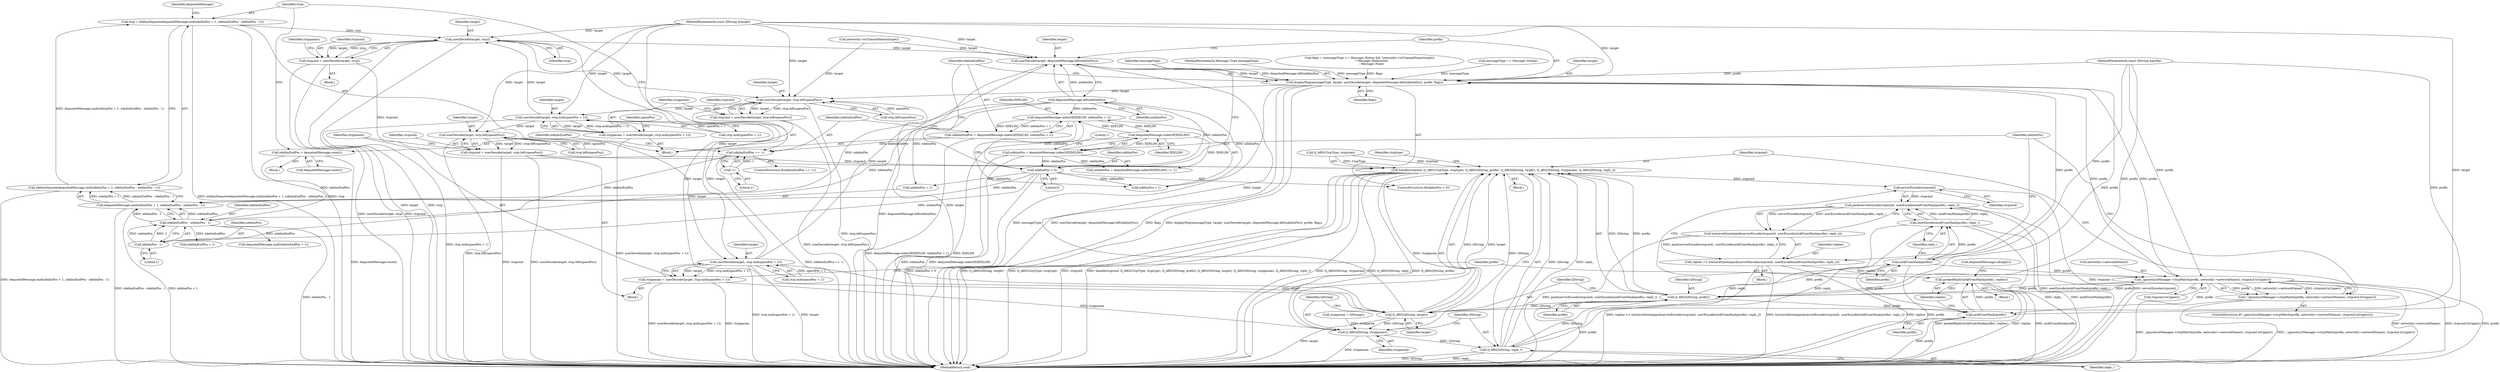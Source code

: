 digraph "0_quassel_a4ca568cdf68cf4a0343eb161518dc8e50cea87d_4@integer" {
"1000188" [label="(Call,ctcp = xdelimDequote(dequotedMessage.mid(xdelimPos + 1, xdelimEndPos - xdelimPos - 1)))"];
"1000190" [label="(Call,xdelimDequote(dequotedMessage.mid(xdelimPos + 1, xdelimEndPos - xdelimPos - 1)))"];
"1000191" [label="(Call,dequotedMessage.mid(xdelimPos + 1, xdelimEndPos - xdelimPos - 1))"];
"1000168" [label="(Call,dequotedMessage.left(xdelimPos))"];
"1000160" [label="(Call,xdelimPos > 0)"];
"1000152" [label="(Call,xdelimPos = dequotedMessage.indexOf(XDELIM))"];
"1000154" [label="(Call,dequotedMessage.indexOf(XDELIM))"];
"1000174" [label="(Call,dequotedMessage.indexOf(XDELIM, xdelimPos + 1))"];
"1000195" [label="(Call,xdelimEndPos - xdelimPos - 1)"];
"1000185" [label="(Call,xdelimEndPos = dequotedMessage.count())"];
"1000180" [label="(Call,xdelimEndPos == -1)"];
"1000172" [label="(Call,xdelimEndPos = dequotedMessage.indexOf(XDELIM, xdelimPos + 1))"];
"1000182" [label="(Call,-1)"];
"1000197" [label="(Call,xdelimPos - 1)"];
"1000250" [label="(Call,userDecode(target, ctcp))"];
"1000166" [label="(Call,userDecode(target, dequotedMessage.left(xdelimPos)))"];
"1000163" [label="(Call,displayMsg(messageType, target, userDecode(target, dequotedMessage.left(xdelimPos)), prefix, flags))"];
"1000209" [label="(Call,userDecode(target, ctcp.left(spacePos)))"];
"1000207" [label="(Call,ctcpcmd = userDecode(target, ctcp.left(spacePos)))"];
"1000216" [label="(Call,userDecode(target, ctcp.mid(spacePos + 1)))"];
"1000214" [label="(Call,ctcpparam = userDecode(target, ctcp.mid(spacePos + 1)))"];
"1000234" [label="(Call,userDecode(target, ctcp.left(spacePos)))"];
"1000232" [label="(Call,ctcpcmd = userDecode(target, ctcp.left(spacePos)))"];
"1000267" [label="(Call,handle(ctcpcmd, Q_ARG(CtcpType, ctcptype), Q_ARG(QString, prefix), Q_ARG(QString, target), Q_ARG(QString, ctcpparam), Q_ARG(QString, reply_)))"];
"1000296" [label="(Call,serverEncode(ctcpcmd))"];
"1000295" [label="(Call,pack(serverEncode(ctcpcmd), userEncode(nickFromMask(prefix), reply_)))"];
"1000294" [label="(Call,lowLevelQuote(pack(serverEncode(ctcpcmd), userEncode(nickFromMask(prefix), reply_))))"];
"1000292" [label="(Call,replies << lowLevelQuote(pack(serverEncode(ctcpcmd), userEncode(nickFromMask(prefix), reply_))))"];
"1000310" [label="(Call,packedReply(nickFromMask(prefix), replies))"];
"1000240" [label="(Call,userDecode(target, ctcp.mid(spacePos + 1)))"];
"1000238" [label="(Call,ctcpparam = userDecode(target, ctcp.mid(spacePos + 1)))"];
"1000278" [label="(Call,Q_ARG(QString, ctcpparam))"];
"1000281" [label="(Call,Q_ARG(QString, reply_))"];
"1000272" [label="(Call,Q_ARG(QString, prefix))"];
"1000261" [label="(Call,_ignoreListManager->ctcpMatch(prefix, network()->networkName(), ctcpcmd.toUpper()))"];
"1000260" [label="(Call,!_ignoreListManager->ctcpMatch(prefix, network()->networkName(), ctcpcmd.toUpper()))"];
"1000311" [label="(Call,nickFromMask(prefix))"];
"1000275" [label="(Call,Q_ARG(QString, target))"];
"1000299" [label="(Call,nickFromMask(prefix))"];
"1000298" [label="(Call,userEncode(nickFromMask(prefix), reply_))"];
"1000248" [label="(Call,ctcpcmd = userDecode(target, ctcp))"];
"1000287" [label="(Identifier,ctcptype)"];
"1000195" [label="(Call,xdelimEndPos - xdelimPos - 1)"];
"1000217" [label="(Identifier,target)"];
"1000316" [label="(Call,dequotedMessage.isEmpty())"];
"1000185" [label="(Call,xdelimEndPos = dequotedMessage.count())"];
"1000155" [label="(Identifier,XDELIM)"];
"1000169" [label="(Identifier,xdelimPos)"];
"1000294" [label="(Call,lowLevelQuote(pack(serverEncode(ctcpcmd), userEncode(nickFromMask(prefix), reply_))))"];
"1000293" [label="(Identifier,replies)"];
"1000218" [label="(Call,ctcp.mid(spacePos + 1))"];
"1000152" [label="(Call,xdelimPos = dequotedMessage.indexOf(XDELIM))"];
"1000259" [label="(ControlStructure,if(!_ignoreListManager->ctcpMatch(prefix, network()->networkName(), ctcpcmd.toUpper())))"];
"1000240" [label="(Call,userDecode(target, ctcp.mid(spacePos + 1)))"];
"1000161" [label="(Identifier,xdelimPos)"];
"1000186" [label="(Identifier,xdelimEndPos)"];
"1000276" [label="(Identifier,QString)"];
"1000281" [label="(Call,Q_ARG(QString, reply_))"];
"1000272" [label="(Call,Q_ARG(QString, prefix))"];
"1000295" [label="(Call,pack(serverEncode(ctcpcmd), userEncode(nickFromMask(prefix), reply_)))"];
"1000248" [label="(Call,ctcpcmd = userDecode(target, ctcp))"];
"1000207" [label="(Call,ctcpcmd = userDecode(target, ctcp.left(spacePos)))"];
"1000291" [label="(Block,)"];
"1000273" [label="(Identifier,QString)"];
"1000350" [label="(MethodReturn,void)"];
"1000191" [label="(Call,dequotedMessage.mid(xdelimPos + 1, xdelimEndPos - xdelimPos - 1))"];
"1000103" [label="(MethodParameterIn,const QString &target)"];
"1000167" [label="(Identifier,target)"];
"1000157" [label="(Literal,1)"];
"1000251" [label="(Identifier,target)"];
"1000172" [label="(Call,xdelimEndPos = dequotedMessage.indexOf(XDELIM, xdelimPos + 1))"];
"1000300" [label="(Identifier,prefix)"];
"1000154" [label="(Call,dequotedMessage.indexOf(XDELIM))"];
"1000190" [label="(Call,xdelimDequote(dequotedMessage.mid(xdelimPos + 1, xdelimEndPos - xdelimPos - 1)))"];
"1000254" [label="(Identifier,ctcpparam)"];
"1000176" [label="(Call,xdelimPos + 1)"];
"1000182" [label="(Call,-1)"];
"1000203" [label="(Call,xdelimEndPos + 1)"];
"1000236" [label="(Call,ctcp.left(spacePos))"];
"1000296" [label="(Call,serverEncode(ctcpcmd))"];
"1000211" [label="(Call,ctcp.left(spacePos))"];
"1000171" [label="(Identifier,flags)"];
"1000162" [label="(Literal,0)"];
"1000187" [label="(Call,dequotedMessage.count())"];
"1000299" [label="(Call,nickFromMask(prefix))"];
"1000267" [label="(Call,handle(ctcpcmd, Q_ARG(CtcpType, ctcptype), Q_ARG(QString, prefix), Q_ARG(QString, target), Q_ARG(QString, ctcpparam), Q_ARG(QString, reply_)))"];
"1000153" [label="(Identifier,xdelimPos)"];
"1000250" [label="(Call,userDecode(target, ctcp))"];
"1000160" [label="(Call,xdelimPos > 0)"];
"1000164" [label="(Identifier,messageType)"];
"1000232" [label="(Call,ctcpcmd = userDecode(target, ctcp.left(spacePos)))"];
"1000238" [label="(Call,ctcpparam = userDecode(target, ctcp.mid(spacePos + 1)))"];
"1000165" [label="(Identifier,target)"];
"1000199" [label="(Literal,1)"];
"1000130" [label="(Call,network()->isChannelName(target))"];
"1000102" [label="(MethodParameterIn,const QString &prefix)"];
"1000188" [label="(Call,ctcp = xdelimDequote(dequotedMessage.mid(xdelimPos + 1, xdelimEndPos - xdelimPos - 1)))"];
"1000197" [label="(Call,xdelimPos - 1)"];
"1000168" [label="(Call,dequotedMessage.left(xdelimPos))"];
"1000268" [label="(Identifier,ctcpcmd)"];
"1000101" [label="(MethodParameterIn,Message::Type messageType)"];
"1000274" [label="(Identifier,prefix)"];
"1000280" [label="(Identifier,ctcpparam)"];
"1000234" [label="(Call,userDecode(target, ctcp.left(spacePos)))"];
"1000249" [label="(Identifier,ctcpcmd)"];
"1000122" [label="(Call,flags = (messageType == Message::Notice && !network()->isChannelName(target))\n    ? Message::Redirected\n    : Message::None)"];
"1000301" [label="(Identifier,reply_)"];
"1000298" [label="(Call,userEncode(nickFromMask(prefix), reply_))"];
"1000170" [label="(Identifier,prefix)"];
"1000233" [label="(Identifier,ctcpcmd)"];
"1000159" [label="(ControlStructure,if(xdelimPos > 0))"];
"1000277" [label="(Identifier,target)"];
"1000192" [label="(Call,xdelimPos + 1)"];
"1000241" [label="(Identifier,target)"];
"1000209" [label="(Call,userDecode(target, ctcp.left(spacePos)))"];
"1000252" [label="(Identifier,ctcp)"];
"1000265" [label="(Block,)"];
"1000235" [label="(Identifier,target)"];
"1000180" [label="(Call,xdelimEndPos == -1)"];
"1000181" [label="(Identifier,xdelimEndPos)"];
"1000262" [label="(Identifier,prefix)"];
"1000173" [label="(Identifier,xdelimEndPos)"];
"1000215" [label="(Identifier,ctcpparam)"];
"1000198" [label="(Identifier,xdelimPos)"];
"1000231" [label="(Block,)"];
"1000158" [label="(Block,)"];
"1000210" [label="(Identifier,target)"];
"1000297" [label="(Identifier,ctcpcmd)"];
"1000126" [label="(Call,messageType == Message::Notice)"];
"1000214" [label="(Call,ctcpparam = userDecode(target, ctcp.mid(spacePos + 1)))"];
"1000279" [label="(Identifier,QString)"];
"1000312" [label="(Identifier,prefix)"];
"1000282" [label="(Identifier,QString)"];
"1000201" [label="(Identifier,dequotedMessage)"];
"1000189" [label="(Identifier,ctcp)"];
"1000269" [label="(Call,Q_ARG(CtcpType, ctcptype))"];
"1000260" [label="(Call,!_ignoreListManager->ctcpMatch(prefix, network()->networkName(), ctcpcmd.toUpper()))"];
"1000309" [label="(Block,)"];
"1000261" [label="(Call,_ignoreListManager->ctcpMatch(prefix, network()->networkName(), ctcpcmd.toUpper()))"];
"1000175" [label="(Identifier,XDELIM)"];
"1000208" [label="(Identifier,ctcpcmd)"];
"1000275" [label="(Call,Q_ARG(QString, target))"];
"1000163" [label="(Call,displayMsg(messageType, target, userDecode(target, dequotedMessage.left(xdelimPos)), prefix, flags))"];
"1000278" [label="(Call,Q_ARG(QString, ctcpparam))"];
"1000256" [label="(Call,ctcpparam = QString())"];
"1000196" [label="(Identifier,xdelimEndPos)"];
"1000216" [label="(Call,userDecode(target, ctcp.mid(spacePos + 1)))"];
"1000179" [label="(ControlStructure,if(xdelimEndPos == -1))"];
"1000174" [label="(Call,dequotedMessage.indexOf(XDELIM, xdelimPos + 1))"];
"1000311" [label="(Call,nickFromMask(prefix))"];
"1000166" [label="(Call,userDecode(target, dequotedMessage.left(xdelimPos)))"];
"1000202" [label="(Call,dequotedMessage.mid(xdelimEndPos + 1))"];
"1000239" [label="(Identifier,ctcpparam)"];
"1000313" [label="(Identifier,replies)"];
"1000151" [label="(Call,(xdelimPos = dequotedMessage.indexOf(XDELIM)) != -1)"];
"1000242" [label="(Call,ctcp.mid(spacePos + 1))"];
"1000264" [label="(Call,ctcpcmd.toUpper())"];
"1000292" [label="(Call,replies << lowLevelQuote(pack(serverEncode(ctcpcmd), userEncode(nickFromMask(prefix), reply_))))"];
"1000310" [label="(Call,packedReply(nickFromMask(prefix), replies))"];
"1000247" [label="(Block,)"];
"1000283" [label="(Identifier,reply_)"];
"1000263" [label="(Call,network()->networkName())"];
"1000184" [label="(Block,)"];
"1000223" [label="(Identifier,spacePos)"];
"1000183" [label="(Literal,1)"];
"1000188" -> "1000158"  [label="AST: "];
"1000188" -> "1000190"  [label="CFG: "];
"1000189" -> "1000188"  [label="AST: "];
"1000190" -> "1000188"  [label="AST: "];
"1000201" -> "1000188"  [label="CFG: "];
"1000188" -> "1000350"  [label="DDG: xdelimDequote(dequotedMessage.mid(xdelimPos + 1, xdelimEndPos - xdelimPos - 1))"];
"1000188" -> "1000350"  [label="DDG: ctcp"];
"1000190" -> "1000188"  [label="DDG: dequotedMessage.mid(xdelimPos + 1, xdelimEndPos - xdelimPos - 1)"];
"1000188" -> "1000250"  [label="DDG: ctcp"];
"1000190" -> "1000191"  [label="CFG: "];
"1000191" -> "1000190"  [label="AST: "];
"1000190" -> "1000350"  [label="DDG: dequotedMessage.mid(xdelimPos + 1, xdelimEndPos - xdelimPos - 1)"];
"1000191" -> "1000190"  [label="DDG: xdelimPos + 1"];
"1000191" -> "1000190"  [label="DDG: xdelimEndPos - xdelimPos - 1"];
"1000191" -> "1000195"  [label="CFG: "];
"1000192" -> "1000191"  [label="AST: "];
"1000195" -> "1000191"  [label="AST: "];
"1000191" -> "1000350"  [label="DDG: xdelimEndPos - xdelimPos - 1"];
"1000191" -> "1000350"  [label="DDG: xdelimPos + 1"];
"1000168" -> "1000191"  [label="DDG: xdelimPos"];
"1000160" -> "1000191"  [label="DDG: xdelimPos"];
"1000195" -> "1000191"  [label="DDG: xdelimEndPos"];
"1000195" -> "1000191"  [label="DDG: xdelimPos - 1"];
"1000168" -> "1000166"  [label="AST: "];
"1000168" -> "1000169"  [label="CFG: "];
"1000169" -> "1000168"  [label="AST: "];
"1000166" -> "1000168"  [label="CFG: "];
"1000168" -> "1000166"  [label="DDG: xdelimPos"];
"1000160" -> "1000168"  [label="DDG: xdelimPos"];
"1000168" -> "1000174"  [label="DDG: xdelimPos"];
"1000168" -> "1000176"  [label="DDG: xdelimPos"];
"1000168" -> "1000192"  [label="DDG: xdelimPos"];
"1000168" -> "1000197"  [label="DDG: xdelimPos"];
"1000160" -> "1000159"  [label="AST: "];
"1000160" -> "1000162"  [label="CFG: "];
"1000161" -> "1000160"  [label="AST: "];
"1000162" -> "1000160"  [label="AST: "];
"1000164" -> "1000160"  [label="CFG: "];
"1000173" -> "1000160"  [label="CFG: "];
"1000160" -> "1000350"  [label="DDG: xdelimPos > 0"];
"1000152" -> "1000160"  [label="DDG: xdelimPos"];
"1000160" -> "1000174"  [label="DDG: xdelimPos"];
"1000160" -> "1000176"  [label="DDG: xdelimPos"];
"1000160" -> "1000192"  [label="DDG: xdelimPos"];
"1000160" -> "1000197"  [label="DDG: xdelimPos"];
"1000152" -> "1000151"  [label="AST: "];
"1000152" -> "1000154"  [label="CFG: "];
"1000153" -> "1000152"  [label="AST: "];
"1000154" -> "1000152"  [label="AST: "];
"1000157" -> "1000152"  [label="CFG: "];
"1000152" -> "1000350"  [label="DDG: xdelimPos"];
"1000152" -> "1000350"  [label="DDG: dequotedMessage.indexOf(XDELIM)"];
"1000152" -> "1000151"  [label="DDG: xdelimPos"];
"1000154" -> "1000152"  [label="DDG: XDELIM"];
"1000154" -> "1000155"  [label="CFG: "];
"1000155" -> "1000154"  [label="AST: "];
"1000154" -> "1000350"  [label="DDG: XDELIM"];
"1000154" -> "1000151"  [label="DDG: XDELIM"];
"1000174" -> "1000154"  [label="DDG: XDELIM"];
"1000154" -> "1000174"  [label="DDG: XDELIM"];
"1000174" -> "1000172"  [label="AST: "];
"1000174" -> "1000176"  [label="CFG: "];
"1000175" -> "1000174"  [label="AST: "];
"1000176" -> "1000174"  [label="AST: "];
"1000172" -> "1000174"  [label="CFG: "];
"1000174" -> "1000172"  [label="DDG: XDELIM"];
"1000174" -> "1000172"  [label="DDG: xdelimPos + 1"];
"1000195" -> "1000197"  [label="CFG: "];
"1000196" -> "1000195"  [label="AST: "];
"1000197" -> "1000195"  [label="AST: "];
"1000195" -> "1000350"  [label="DDG: xdelimPos - 1"];
"1000185" -> "1000195"  [label="DDG: xdelimEndPos"];
"1000180" -> "1000195"  [label="DDG: xdelimEndPos"];
"1000197" -> "1000195"  [label="DDG: xdelimPos"];
"1000197" -> "1000195"  [label="DDG: 1"];
"1000195" -> "1000202"  [label="DDG: xdelimEndPos"];
"1000195" -> "1000203"  [label="DDG: xdelimEndPos"];
"1000185" -> "1000184"  [label="AST: "];
"1000185" -> "1000187"  [label="CFG: "];
"1000186" -> "1000185"  [label="AST: "];
"1000187" -> "1000185"  [label="AST: "];
"1000189" -> "1000185"  [label="CFG: "];
"1000185" -> "1000350"  [label="DDG: dequotedMessage.count()"];
"1000180" -> "1000179"  [label="AST: "];
"1000180" -> "1000182"  [label="CFG: "];
"1000181" -> "1000180"  [label="AST: "];
"1000182" -> "1000180"  [label="AST: "];
"1000186" -> "1000180"  [label="CFG: "];
"1000189" -> "1000180"  [label="CFG: "];
"1000180" -> "1000350"  [label="DDG: xdelimEndPos == -1"];
"1000172" -> "1000180"  [label="DDG: xdelimEndPos"];
"1000182" -> "1000180"  [label="DDG: 1"];
"1000172" -> "1000158"  [label="AST: "];
"1000173" -> "1000172"  [label="AST: "];
"1000181" -> "1000172"  [label="CFG: "];
"1000172" -> "1000350"  [label="DDG: dequotedMessage.indexOf(XDELIM, xdelimPos + 1)"];
"1000182" -> "1000183"  [label="CFG: "];
"1000183" -> "1000182"  [label="AST: "];
"1000197" -> "1000199"  [label="CFG: "];
"1000198" -> "1000197"  [label="AST: "];
"1000199" -> "1000197"  [label="AST: "];
"1000250" -> "1000248"  [label="AST: "];
"1000250" -> "1000252"  [label="CFG: "];
"1000251" -> "1000250"  [label="AST: "];
"1000252" -> "1000250"  [label="AST: "];
"1000248" -> "1000250"  [label="CFG: "];
"1000250" -> "1000350"  [label="DDG: target"];
"1000250" -> "1000350"  [label="DDG: ctcp"];
"1000250" -> "1000166"  [label="DDG: target"];
"1000250" -> "1000209"  [label="DDG: target"];
"1000250" -> "1000248"  [label="DDG: target"];
"1000250" -> "1000248"  [label="DDG: ctcp"];
"1000216" -> "1000250"  [label="DDG: target"];
"1000103" -> "1000250"  [label="DDG: target"];
"1000250" -> "1000275"  [label="DDG: target"];
"1000166" -> "1000163"  [label="AST: "];
"1000167" -> "1000166"  [label="AST: "];
"1000170" -> "1000166"  [label="CFG: "];
"1000166" -> "1000350"  [label="DDG: dequotedMessage.left(xdelimPos)"];
"1000166" -> "1000163"  [label="DDG: target"];
"1000166" -> "1000163"  [label="DDG: dequotedMessage.left(xdelimPos)"];
"1000275" -> "1000166"  [label="DDG: target"];
"1000240" -> "1000166"  [label="DDG: target"];
"1000130" -> "1000166"  [label="DDG: target"];
"1000103" -> "1000166"  [label="DDG: target"];
"1000163" -> "1000159"  [label="AST: "];
"1000163" -> "1000171"  [label="CFG: "];
"1000164" -> "1000163"  [label="AST: "];
"1000165" -> "1000163"  [label="AST: "];
"1000170" -> "1000163"  [label="AST: "];
"1000171" -> "1000163"  [label="AST: "];
"1000173" -> "1000163"  [label="CFG: "];
"1000163" -> "1000350"  [label="DDG: messageType"];
"1000163" -> "1000350"  [label="DDG: userDecode(target, dequotedMessage.left(xdelimPos))"];
"1000163" -> "1000350"  [label="DDG: flags"];
"1000163" -> "1000350"  [label="DDG: displayMsg(messageType, target, userDecode(target, dequotedMessage.left(xdelimPos)), prefix, flags)"];
"1000126" -> "1000163"  [label="DDG: messageType"];
"1000101" -> "1000163"  [label="DDG: messageType"];
"1000103" -> "1000163"  [label="DDG: target"];
"1000272" -> "1000163"  [label="DDG: prefix"];
"1000261" -> "1000163"  [label="DDG: prefix"];
"1000299" -> "1000163"  [label="DDG: prefix"];
"1000102" -> "1000163"  [label="DDG: prefix"];
"1000122" -> "1000163"  [label="DDG: flags"];
"1000163" -> "1000209"  [label="DDG: target"];
"1000163" -> "1000261"  [label="DDG: prefix"];
"1000209" -> "1000207"  [label="AST: "];
"1000209" -> "1000211"  [label="CFG: "];
"1000210" -> "1000209"  [label="AST: "];
"1000211" -> "1000209"  [label="AST: "];
"1000207" -> "1000209"  [label="CFG: "];
"1000209" -> "1000350"  [label="DDG: ctcp.left(spacePos)"];
"1000209" -> "1000207"  [label="DDG: target"];
"1000209" -> "1000207"  [label="DDG: ctcp.left(spacePos)"];
"1000275" -> "1000209"  [label="DDG: target"];
"1000240" -> "1000209"  [label="DDG: target"];
"1000130" -> "1000209"  [label="DDG: target"];
"1000103" -> "1000209"  [label="DDG: target"];
"1000211" -> "1000209"  [label="DDG: spacePos"];
"1000209" -> "1000216"  [label="DDG: target"];
"1000207" -> "1000158"  [label="AST: "];
"1000208" -> "1000207"  [label="AST: "];
"1000215" -> "1000207"  [label="CFG: "];
"1000207" -> "1000350"  [label="DDG: userDecode(target, ctcp.left(spacePos))"];
"1000216" -> "1000214"  [label="AST: "];
"1000216" -> "1000218"  [label="CFG: "];
"1000217" -> "1000216"  [label="AST: "];
"1000218" -> "1000216"  [label="AST: "];
"1000214" -> "1000216"  [label="CFG: "];
"1000216" -> "1000350"  [label="DDG: ctcp.mid(spacePos + 1)"];
"1000216" -> "1000214"  [label="DDG: target"];
"1000216" -> "1000214"  [label="DDG: ctcp.mid(spacePos + 1)"];
"1000103" -> "1000216"  [label="DDG: target"];
"1000218" -> "1000216"  [label="DDG: spacePos + 1"];
"1000216" -> "1000234"  [label="DDG: target"];
"1000214" -> "1000158"  [label="AST: "];
"1000215" -> "1000214"  [label="AST: "];
"1000223" -> "1000214"  [label="CFG: "];
"1000214" -> "1000350"  [label="DDG: userDecode(target, ctcp.mid(spacePos + 1))"];
"1000234" -> "1000232"  [label="AST: "];
"1000234" -> "1000236"  [label="CFG: "];
"1000235" -> "1000234"  [label="AST: "];
"1000236" -> "1000234"  [label="AST: "];
"1000232" -> "1000234"  [label="CFG: "];
"1000234" -> "1000350"  [label="DDG: ctcp.left(spacePos)"];
"1000234" -> "1000232"  [label="DDG: target"];
"1000234" -> "1000232"  [label="DDG: ctcp.left(spacePos)"];
"1000103" -> "1000234"  [label="DDG: target"];
"1000236" -> "1000234"  [label="DDG: spacePos"];
"1000234" -> "1000240"  [label="DDG: target"];
"1000232" -> "1000231"  [label="AST: "];
"1000233" -> "1000232"  [label="AST: "];
"1000239" -> "1000232"  [label="CFG: "];
"1000232" -> "1000350"  [label="DDG: ctcpcmd"];
"1000232" -> "1000350"  [label="DDG: userDecode(target, ctcp.left(spacePos))"];
"1000232" -> "1000267"  [label="DDG: ctcpcmd"];
"1000267" -> "1000265"  [label="AST: "];
"1000267" -> "1000281"  [label="CFG: "];
"1000268" -> "1000267"  [label="AST: "];
"1000269" -> "1000267"  [label="AST: "];
"1000272" -> "1000267"  [label="AST: "];
"1000275" -> "1000267"  [label="AST: "];
"1000278" -> "1000267"  [label="AST: "];
"1000281" -> "1000267"  [label="AST: "];
"1000287" -> "1000267"  [label="CFG: "];
"1000267" -> "1000350"  [label="DDG: Q_ARG(QString, target)"];
"1000267" -> "1000350"  [label="DDG: Q_ARG(CtcpType, ctcptype)"];
"1000267" -> "1000350"  [label="DDG: ctcpcmd"];
"1000267" -> "1000350"  [label="DDG: handle(ctcpcmd, Q_ARG(CtcpType, ctcptype), Q_ARG(QString, prefix), Q_ARG(QString, target), Q_ARG(QString, ctcpparam), Q_ARG(QString, reply_))"];
"1000267" -> "1000350"  [label="DDG: Q_ARG(QString, ctcpparam)"];
"1000267" -> "1000350"  [label="DDG: Q_ARG(QString, reply_)"];
"1000267" -> "1000350"  [label="DDG: Q_ARG(QString, prefix)"];
"1000248" -> "1000267"  [label="DDG: ctcpcmd"];
"1000269" -> "1000267"  [label="DDG: CtcpType"];
"1000269" -> "1000267"  [label="DDG: ctcptype"];
"1000272" -> "1000267"  [label="DDG: QString"];
"1000272" -> "1000267"  [label="DDG: prefix"];
"1000275" -> "1000267"  [label="DDG: QString"];
"1000275" -> "1000267"  [label="DDG: target"];
"1000278" -> "1000267"  [label="DDG: QString"];
"1000278" -> "1000267"  [label="DDG: ctcpparam"];
"1000281" -> "1000267"  [label="DDG: QString"];
"1000281" -> "1000267"  [label="DDG: reply_"];
"1000267" -> "1000296"  [label="DDG: ctcpcmd"];
"1000296" -> "1000295"  [label="AST: "];
"1000296" -> "1000297"  [label="CFG: "];
"1000297" -> "1000296"  [label="AST: "];
"1000300" -> "1000296"  [label="CFG: "];
"1000296" -> "1000350"  [label="DDG: ctcpcmd"];
"1000296" -> "1000295"  [label="DDG: ctcpcmd"];
"1000295" -> "1000294"  [label="AST: "];
"1000295" -> "1000298"  [label="CFG: "];
"1000298" -> "1000295"  [label="AST: "];
"1000294" -> "1000295"  [label="CFG: "];
"1000295" -> "1000350"  [label="DDG: userEncode(nickFromMask(prefix), reply_)"];
"1000295" -> "1000350"  [label="DDG: serverEncode(ctcpcmd)"];
"1000295" -> "1000294"  [label="DDG: serverEncode(ctcpcmd)"];
"1000295" -> "1000294"  [label="DDG: userEncode(nickFromMask(prefix), reply_)"];
"1000298" -> "1000295"  [label="DDG: nickFromMask(prefix)"];
"1000298" -> "1000295"  [label="DDG: reply_"];
"1000294" -> "1000292"  [label="AST: "];
"1000292" -> "1000294"  [label="CFG: "];
"1000294" -> "1000350"  [label="DDG: pack(serverEncode(ctcpcmd), userEncode(nickFromMask(prefix), reply_))"];
"1000294" -> "1000292"  [label="DDG: pack(serverEncode(ctcpcmd), userEncode(nickFromMask(prefix), reply_))"];
"1000292" -> "1000291"  [label="AST: "];
"1000293" -> "1000292"  [label="AST: "];
"1000153" -> "1000292"  [label="CFG: "];
"1000292" -> "1000350"  [label="DDG: replies << lowLevelQuote(pack(serverEncode(ctcpcmd), userEncode(nickFromMask(prefix), reply_)))"];
"1000292" -> "1000350"  [label="DDG: lowLevelQuote(pack(serverEncode(ctcpcmd), userEncode(nickFromMask(prefix), reply_)))"];
"1000292" -> "1000350"  [label="DDG: replies"];
"1000292" -> "1000310"  [label="DDG: replies"];
"1000310" -> "1000309"  [label="AST: "];
"1000310" -> "1000313"  [label="CFG: "];
"1000311" -> "1000310"  [label="AST: "];
"1000313" -> "1000310"  [label="AST: "];
"1000316" -> "1000310"  [label="CFG: "];
"1000310" -> "1000350"  [label="DDG: packedReply(nickFromMask(prefix), replies)"];
"1000310" -> "1000350"  [label="DDG: replies"];
"1000310" -> "1000350"  [label="DDG: nickFromMask(prefix)"];
"1000311" -> "1000310"  [label="DDG: prefix"];
"1000240" -> "1000238"  [label="AST: "];
"1000240" -> "1000242"  [label="CFG: "];
"1000241" -> "1000240"  [label="AST: "];
"1000242" -> "1000240"  [label="AST: "];
"1000238" -> "1000240"  [label="CFG: "];
"1000240" -> "1000350"  [label="DDG: ctcp.mid(spacePos + 1)"];
"1000240" -> "1000350"  [label="DDG: target"];
"1000240" -> "1000238"  [label="DDG: target"];
"1000240" -> "1000238"  [label="DDG: ctcp.mid(spacePos + 1)"];
"1000103" -> "1000240"  [label="DDG: target"];
"1000242" -> "1000240"  [label="DDG: spacePos + 1"];
"1000240" -> "1000275"  [label="DDG: target"];
"1000238" -> "1000231"  [label="AST: "];
"1000239" -> "1000238"  [label="AST: "];
"1000262" -> "1000238"  [label="CFG: "];
"1000238" -> "1000350"  [label="DDG: ctcpparam"];
"1000238" -> "1000350"  [label="DDG: userDecode(target, ctcp.mid(spacePos + 1))"];
"1000238" -> "1000278"  [label="DDG: ctcpparam"];
"1000278" -> "1000280"  [label="CFG: "];
"1000279" -> "1000278"  [label="AST: "];
"1000280" -> "1000278"  [label="AST: "];
"1000282" -> "1000278"  [label="CFG: "];
"1000278" -> "1000350"  [label="DDG: ctcpparam"];
"1000275" -> "1000278"  [label="DDG: QString"];
"1000256" -> "1000278"  [label="DDG: ctcpparam"];
"1000278" -> "1000281"  [label="DDG: QString"];
"1000281" -> "1000283"  [label="CFG: "];
"1000282" -> "1000281"  [label="AST: "];
"1000283" -> "1000281"  [label="AST: "];
"1000281" -> "1000350"  [label="DDG: QString"];
"1000281" -> "1000350"  [label="DDG: reply_"];
"1000281" -> "1000272"  [label="DDG: QString"];
"1000298" -> "1000281"  [label="DDG: reply_"];
"1000281" -> "1000298"  [label="DDG: reply_"];
"1000272" -> "1000274"  [label="CFG: "];
"1000273" -> "1000272"  [label="AST: "];
"1000274" -> "1000272"  [label="AST: "];
"1000276" -> "1000272"  [label="CFG: "];
"1000272" -> "1000350"  [label="DDG: prefix"];
"1000272" -> "1000261"  [label="DDG: prefix"];
"1000261" -> "1000272"  [label="DDG: prefix"];
"1000102" -> "1000272"  [label="DDG: prefix"];
"1000272" -> "1000275"  [label="DDG: QString"];
"1000272" -> "1000299"  [label="DDG: prefix"];
"1000272" -> "1000311"  [label="DDG: prefix"];
"1000261" -> "1000260"  [label="AST: "];
"1000261" -> "1000264"  [label="CFG: "];
"1000262" -> "1000261"  [label="AST: "];
"1000263" -> "1000261"  [label="AST: "];
"1000264" -> "1000261"  [label="AST: "];
"1000260" -> "1000261"  [label="CFG: "];
"1000261" -> "1000350"  [label="DDG: network()->networkName()"];
"1000261" -> "1000350"  [label="DDG: ctcpcmd.toUpper()"];
"1000261" -> "1000350"  [label="DDG: prefix"];
"1000261" -> "1000260"  [label="DDG: prefix"];
"1000261" -> "1000260"  [label="DDG: network()->networkName()"];
"1000261" -> "1000260"  [label="DDG: ctcpcmd.toUpper()"];
"1000299" -> "1000261"  [label="DDG: prefix"];
"1000102" -> "1000261"  [label="DDG: prefix"];
"1000261" -> "1000311"  [label="DDG: prefix"];
"1000260" -> "1000259"  [label="AST: "];
"1000153" -> "1000260"  [label="CFG: "];
"1000268" -> "1000260"  [label="CFG: "];
"1000260" -> "1000350"  [label="DDG: !_ignoreListManager->ctcpMatch(prefix, network()->networkName(), ctcpcmd.toUpper())"];
"1000260" -> "1000350"  [label="DDG: _ignoreListManager->ctcpMatch(prefix, network()->networkName(), ctcpcmd.toUpper())"];
"1000311" -> "1000312"  [label="CFG: "];
"1000312" -> "1000311"  [label="AST: "];
"1000313" -> "1000311"  [label="CFG: "];
"1000311" -> "1000350"  [label="DDG: prefix"];
"1000299" -> "1000311"  [label="DDG: prefix"];
"1000102" -> "1000311"  [label="DDG: prefix"];
"1000275" -> "1000277"  [label="CFG: "];
"1000276" -> "1000275"  [label="AST: "];
"1000277" -> "1000275"  [label="AST: "];
"1000279" -> "1000275"  [label="CFG: "];
"1000275" -> "1000350"  [label="DDG: target"];
"1000103" -> "1000275"  [label="DDG: target"];
"1000299" -> "1000298"  [label="AST: "];
"1000299" -> "1000300"  [label="CFG: "];
"1000300" -> "1000299"  [label="AST: "];
"1000301" -> "1000299"  [label="CFG: "];
"1000299" -> "1000350"  [label="DDG: prefix"];
"1000299" -> "1000298"  [label="DDG: prefix"];
"1000102" -> "1000299"  [label="DDG: prefix"];
"1000298" -> "1000301"  [label="CFG: "];
"1000301" -> "1000298"  [label="AST: "];
"1000298" -> "1000350"  [label="DDG: reply_"];
"1000298" -> "1000350"  [label="DDG: nickFromMask(prefix)"];
"1000248" -> "1000247"  [label="AST: "];
"1000249" -> "1000248"  [label="AST: "];
"1000254" -> "1000248"  [label="CFG: "];
"1000248" -> "1000350"  [label="DDG: userDecode(target, ctcp)"];
"1000248" -> "1000350"  [label="DDG: ctcpcmd"];
}
